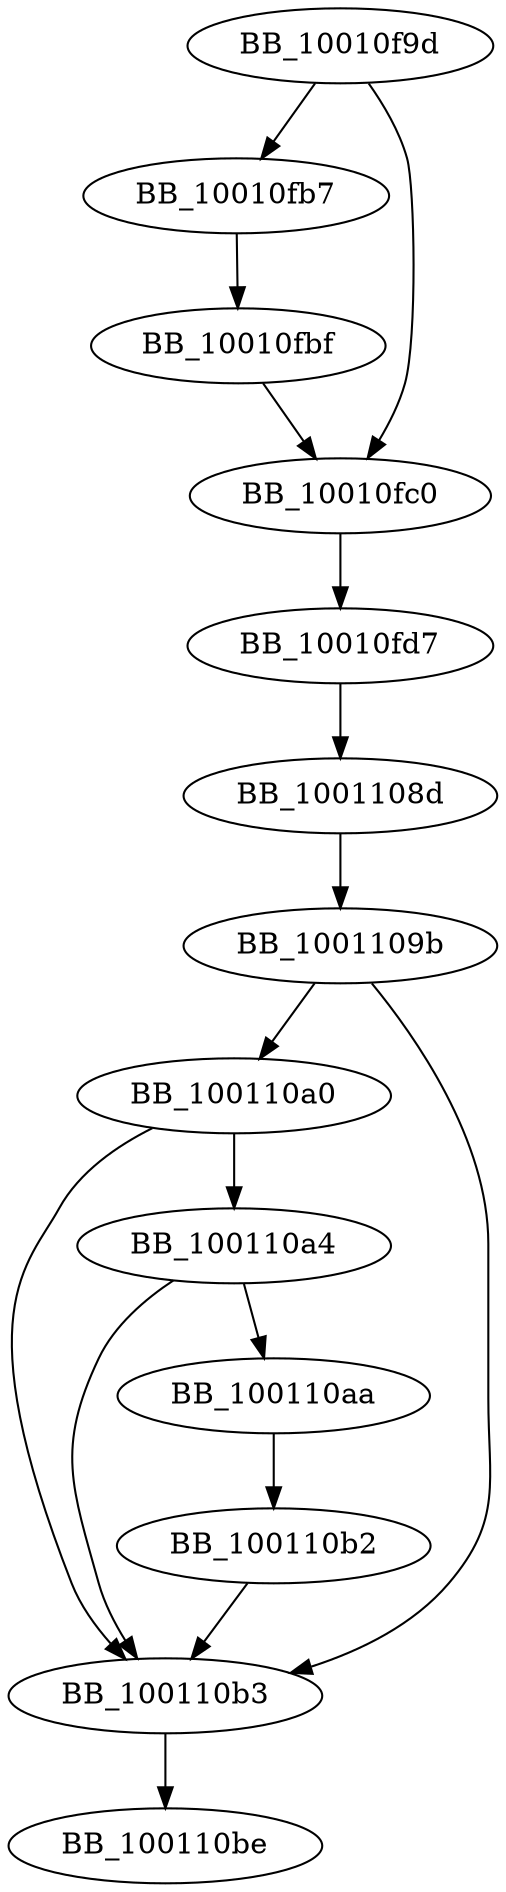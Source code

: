 DiGraph __call_reportfault{
BB_10010f9d->BB_10010fb7
BB_10010f9d->BB_10010fc0
BB_10010fb7->BB_10010fbf
BB_10010fbf->BB_10010fc0
BB_10010fc0->BB_10010fd7
BB_10010fd7->BB_1001108d
BB_1001108d->BB_1001109b
BB_1001109b->BB_100110a0
BB_1001109b->BB_100110b3
BB_100110a0->BB_100110a4
BB_100110a0->BB_100110b3
BB_100110a4->BB_100110aa
BB_100110a4->BB_100110b3
BB_100110aa->BB_100110b2
BB_100110b2->BB_100110b3
BB_100110b3->BB_100110be
}
